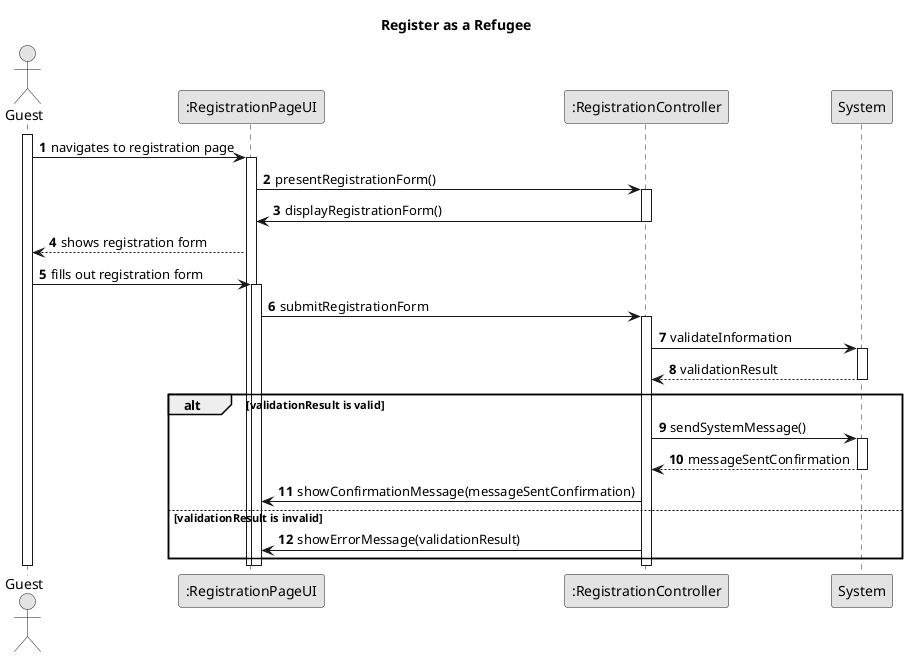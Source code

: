 @startuml
skinparam monochrome true
skinparam packageStyle rectangle
skinparam shadowing false

title Register as a Refugee

autonumber

actor Guest
participant ":RegistrationPageUI" as ui
participant ":RegistrationController" as ctrl
participant "System" as system

activate Guest

    Guest -> ui : navigates to registration page
    activate ui
        ui -> ctrl : presentRegistrationForm()
        activate ctrl
            ctrl -> ui : displayRegistrationForm()
            deactivate ctrl
        ui --> Guest : shows registration form
        Guest -> ui : fills out registration form
        activate ui
            ui -> ctrl : submitRegistrationForm
            activate ctrl
                ctrl -> system : validateInformation
                activate system
                    system --> ctrl : validationResult
                deactivate system
                alt validationResult is valid
                    ctrl -> system : sendSystemMessage()
                    activate system
                        system --> ctrl : messageSentConfirmation
                    deactivate system
                    ctrl -> ui : showConfirmationMessage(messageSentConfirmation)
                else validationResult is invalid
                    ctrl -> ui : showErrorMessage(validationResult)
                end
            deactivate ctrl
        deactivate ui
    deactivate ui

deactivate Guest

@enduml
